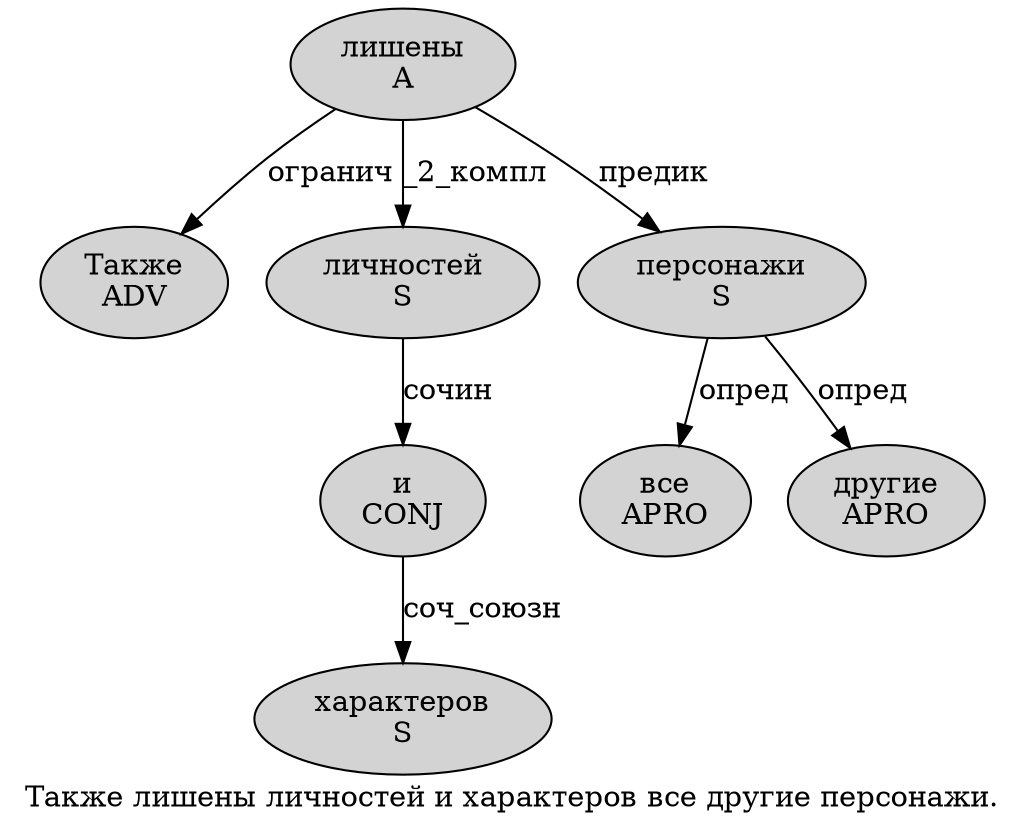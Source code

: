 digraph SENTENCE_2509 {
	graph [label="Также лишены личностей и характеров все другие персонажи."]
	node [style=filled]
		0 [label="Также
ADV" color="" fillcolor=lightgray penwidth=1 shape=ellipse]
		1 [label="лишены
A" color="" fillcolor=lightgray penwidth=1 shape=ellipse]
		2 [label="личностей
S" color="" fillcolor=lightgray penwidth=1 shape=ellipse]
		3 [label="и
CONJ" color="" fillcolor=lightgray penwidth=1 shape=ellipse]
		4 [label="характеров
S" color="" fillcolor=lightgray penwidth=1 shape=ellipse]
		5 [label="все
APRO" color="" fillcolor=lightgray penwidth=1 shape=ellipse]
		6 [label="другие
APRO" color="" fillcolor=lightgray penwidth=1 shape=ellipse]
		7 [label="персонажи
S" color="" fillcolor=lightgray penwidth=1 shape=ellipse]
			1 -> 0 [label="огранич"]
			1 -> 2 [label="_2_компл"]
			1 -> 7 [label="предик"]
			7 -> 5 [label="опред"]
			7 -> 6 [label="опред"]
			2 -> 3 [label="сочин"]
			3 -> 4 [label="соч_союзн"]
}